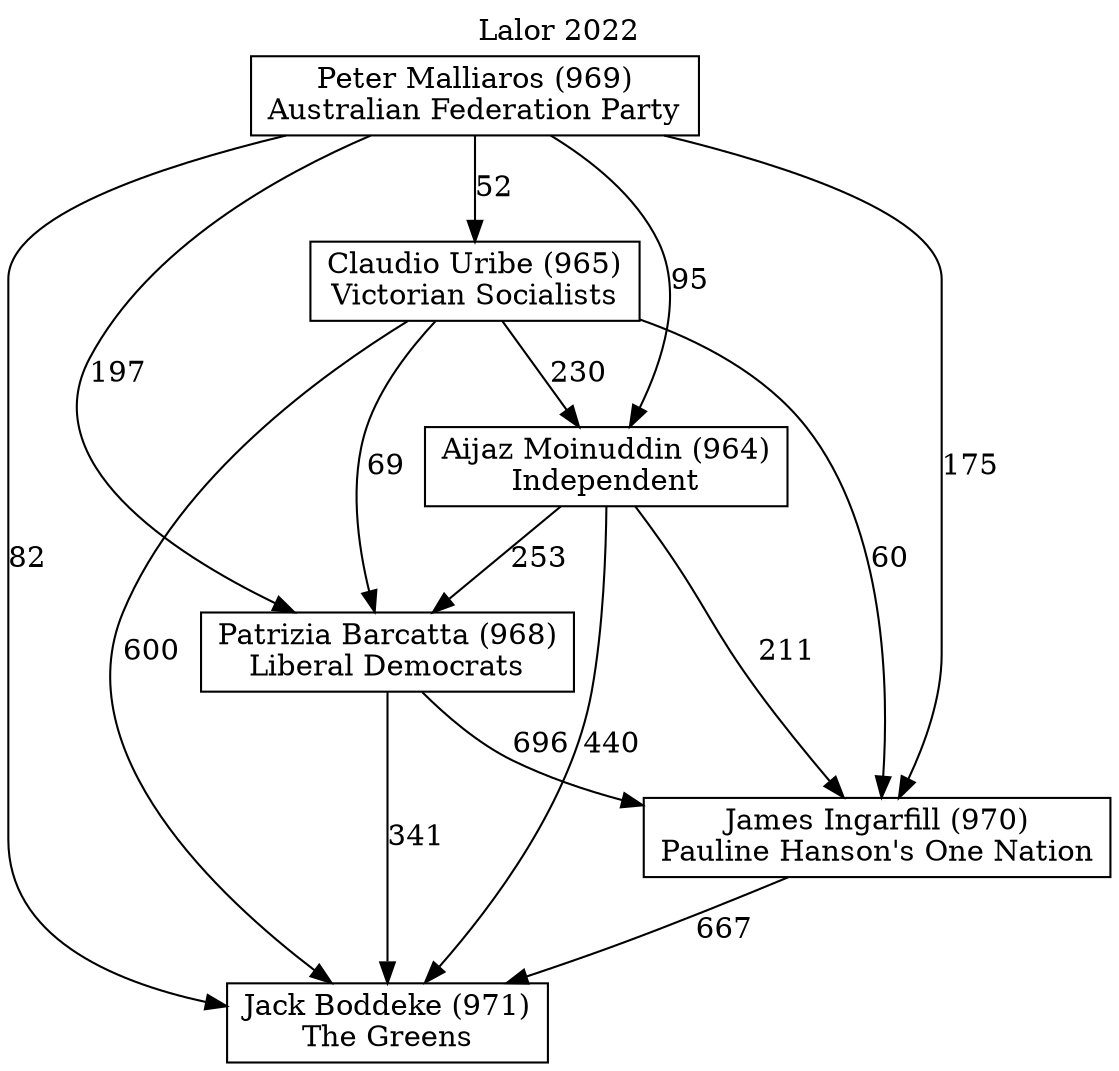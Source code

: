 // House preference flow
digraph "Jack Boddeke (971)_Lalor_2022" {
	graph [label="Lalor 2022" labelloc=t mclimit=10]
	node [shape=box]
	"Jack Boddeke (971)" [label="Jack Boddeke (971)
The Greens"]
	"Peter Malliaros (969)" [label="Peter Malliaros (969)
Australian Federation Party"]
	"Patrizia Barcatta (968)" [label="Patrizia Barcatta (968)
Liberal Democrats"]
	"James Ingarfill (970)" [label="James Ingarfill (970)
Pauline Hanson's One Nation"]
	"Aijaz Moinuddin (964)" [label="Aijaz Moinuddin (964)
Independent"]
	"Claudio Uribe (965)" [label="Claudio Uribe (965)
Victorian Socialists"]
	"Patrizia Barcatta (968)" -> "Jack Boddeke (971)" [label=341]
	"Peter Malliaros (969)" -> "Patrizia Barcatta (968)" [label=197]
	"Peter Malliaros (969)" -> "Claudio Uribe (965)" [label=52]
	"Aijaz Moinuddin (964)" -> "James Ingarfill (970)" [label=211]
	"Peter Malliaros (969)" -> "James Ingarfill (970)" [label=175]
	"Claudio Uribe (965)" -> "Jack Boddeke (971)" [label=600]
	"Claudio Uribe (965)" -> "Patrizia Barcatta (968)" [label=69]
	"James Ingarfill (970)" -> "Jack Boddeke (971)" [label=667]
	"Patrizia Barcatta (968)" -> "James Ingarfill (970)" [label=696]
	"Aijaz Moinuddin (964)" -> "Patrizia Barcatta (968)" [label=253]
	"Peter Malliaros (969)" -> "Aijaz Moinuddin (964)" [label=95]
	"Claudio Uribe (965)" -> "Aijaz Moinuddin (964)" [label=230]
	"Peter Malliaros (969)" -> "Jack Boddeke (971)" [label=82]
	"Claudio Uribe (965)" -> "James Ingarfill (970)" [label=60]
	"Aijaz Moinuddin (964)" -> "Jack Boddeke (971)" [label=440]
}
